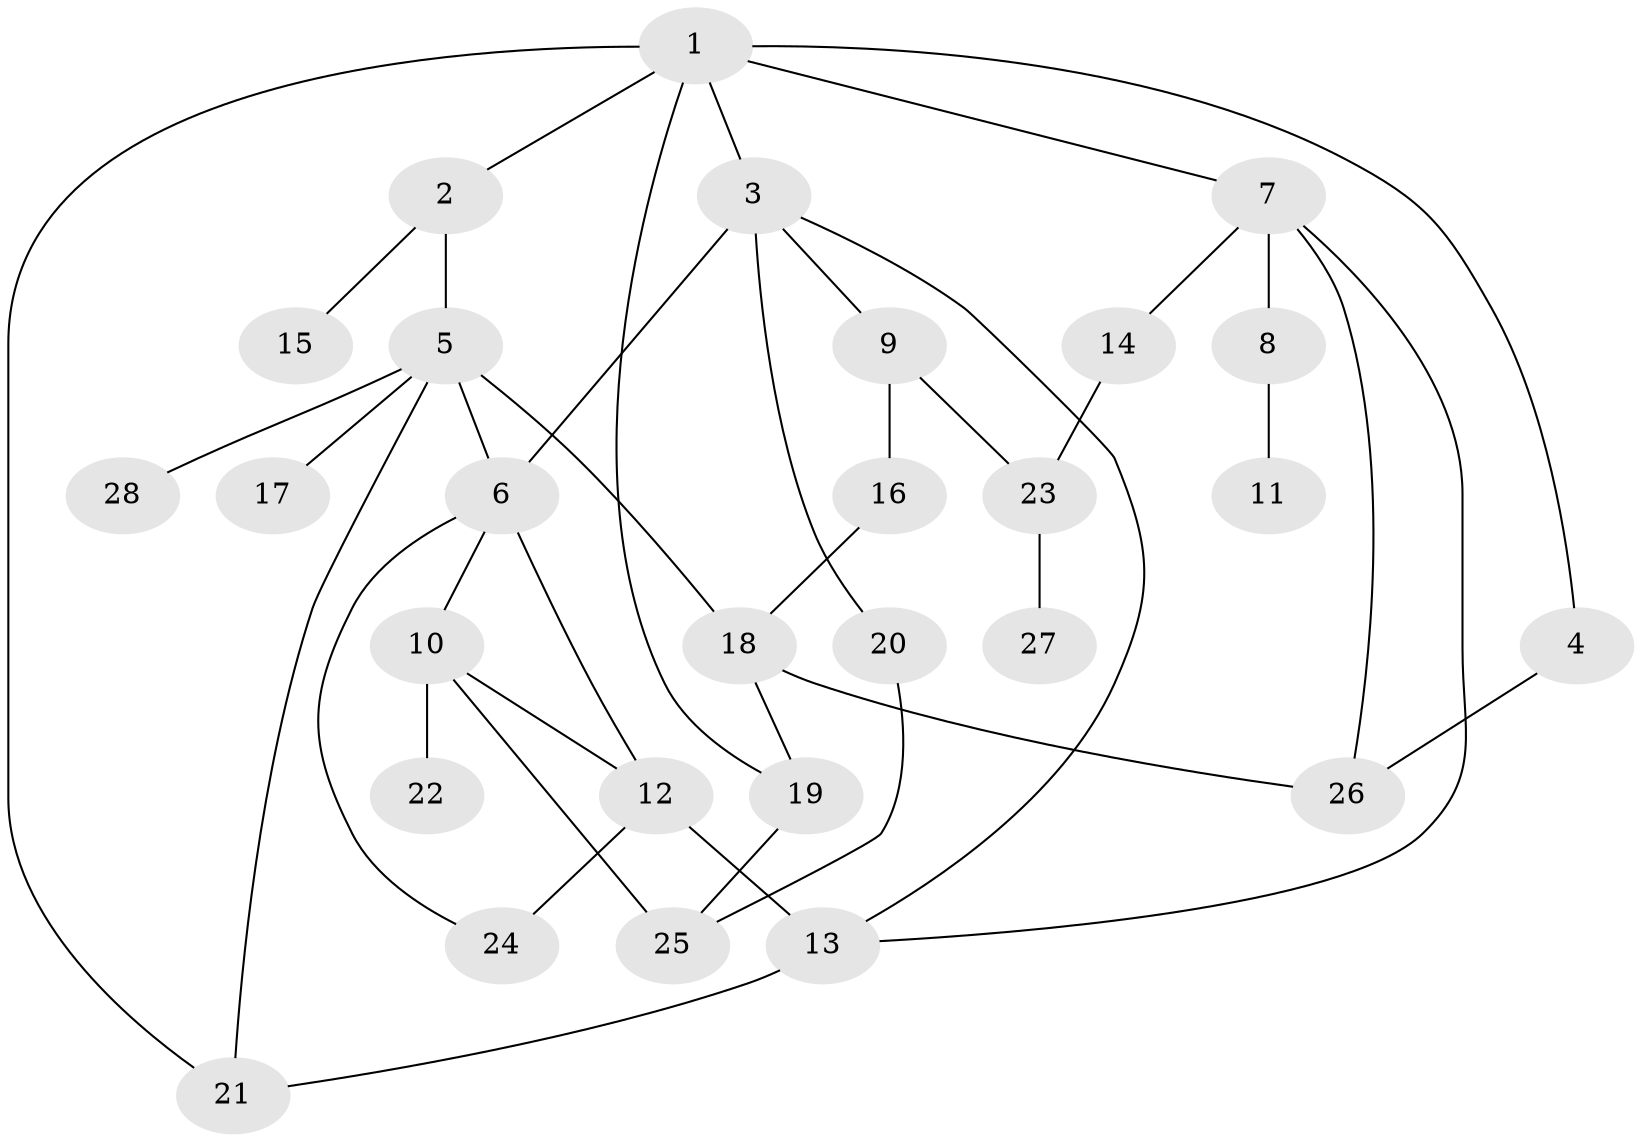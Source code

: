 // original degree distribution, {7: 0.017857142857142856, 3: 0.23214285714285715, 4: 0.07142857142857142, 2: 0.32142857142857145, 6: 0.07142857142857142, 5: 0.017857142857142856, 1: 0.26785714285714285}
// Generated by graph-tools (version 1.1) at 2025/34/03/09/25 02:34:15]
// undirected, 28 vertices, 41 edges
graph export_dot {
graph [start="1"]
  node [color=gray90,style=filled];
  1;
  2;
  3;
  4;
  5;
  6;
  7;
  8;
  9;
  10;
  11;
  12;
  13;
  14;
  15;
  16;
  17;
  18;
  19;
  20;
  21;
  22;
  23;
  24;
  25;
  26;
  27;
  28;
  1 -- 2 [weight=1.0];
  1 -- 3 [weight=1.0];
  1 -- 4 [weight=1.0];
  1 -- 7 [weight=1.0];
  1 -- 19 [weight=1.0];
  1 -- 21 [weight=1.0];
  2 -- 5 [weight=1.0];
  2 -- 15 [weight=1.0];
  3 -- 6 [weight=2.0];
  3 -- 9 [weight=1.0];
  3 -- 13 [weight=1.0];
  3 -- 20 [weight=1.0];
  4 -- 26 [weight=1.0];
  5 -- 6 [weight=1.0];
  5 -- 17 [weight=1.0];
  5 -- 18 [weight=1.0];
  5 -- 21 [weight=1.0];
  5 -- 28 [weight=1.0];
  6 -- 10 [weight=1.0];
  6 -- 12 [weight=1.0];
  6 -- 24 [weight=1.0];
  7 -- 8 [weight=1.0];
  7 -- 13 [weight=1.0];
  7 -- 14 [weight=1.0];
  7 -- 26 [weight=1.0];
  8 -- 11 [weight=1.0];
  9 -- 16 [weight=1.0];
  9 -- 23 [weight=1.0];
  10 -- 12 [weight=1.0];
  10 -- 22 [weight=1.0];
  10 -- 25 [weight=1.0];
  12 -- 13 [weight=2.0];
  12 -- 24 [weight=1.0];
  13 -- 21 [weight=1.0];
  14 -- 23 [weight=1.0];
  16 -- 18 [weight=1.0];
  18 -- 19 [weight=1.0];
  18 -- 26 [weight=1.0];
  19 -- 25 [weight=1.0];
  20 -- 25 [weight=1.0];
  23 -- 27 [weight=1.0];
}
